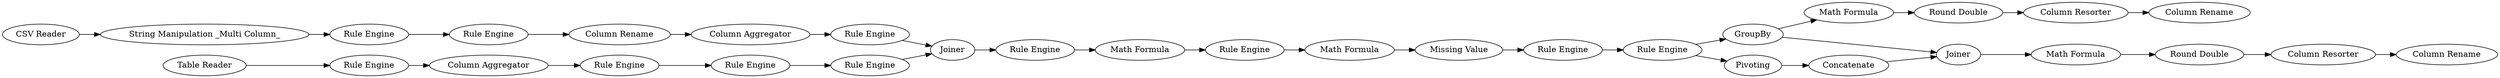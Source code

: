 digraph {
	2170 -> 2171
	1415 -> 1044
	1879 -> 1980
	2180 -> 2179
	1878 -> 1863
	1044 -> 1042
	1043 -> 1401
	2166 -> 2172
	2167 -> 2168
	1981 -> 1982
	1980 -> 2027
	2160 -> 2176
	1864 -> 1879
	2165 -> 2167
	2173 -> 2180
	2172 -> 2173
	1042 -> 1043
	2176 -> 1877
	2027 -> 2165
	1403 -> 1876
	1982 -> 2164
	1863 -> 2175
	1877 -> 1878
	2166 -> 2168
	2177 -> 1403
	2169 -> 2178
	2168 -> 2170
	2175 -> 1876
	2171 -> 2169
	2164 -> 1864
	1401 -> 2177
	2027 -> 2166
	1876 -> 1981
	2169 [label="Column Resorter"]
	1981 [label="Rule Engine"]
	1415 [label="CSV Reader"]
	2170 [label="Math Formula"]
	2160 [label="Table Reader"]
	2171 [label="Round Double"]
	1403 [label="Rule Engine"]
	2165 [label=Pivoting]
	1982 [label="Math Formula"]
	1863 [label="Rule Engine"]
	1878 [label="Rule Engine"]
	1876 [label=Joiner]
	1879 [label="Missing Value"]
	2167 [label=Concatenate]
	1042 [label="Rule Engine"]
	1401 [label="Column Rename"]
	2173 [label="Round Double"]
	1044 [label="String Manipulation _Multi Column_"]
	1043 [label="Rule Engine"]
	2177 [label="Column Aggregator"]
	2175 [label="Rule Engine"]
	2178 [label="Column Rename"]
	2176 [label="Rule Engine"]
	1877 [label="Column Aggregator"]
	2172 [label="Math Formula"]
	1864 [label="Math Formula"]
	2164 [label="Rule Engine"]
	2168 [label=Joiner]
	2180 [label="Column Resorter"]
	2179 [label="Column Rename"]
	2027 [label="Rule Engine"]
	2166 [label=GroupBy]
	1980 [label="Rule Engine"]
	rankdir=LR
}
